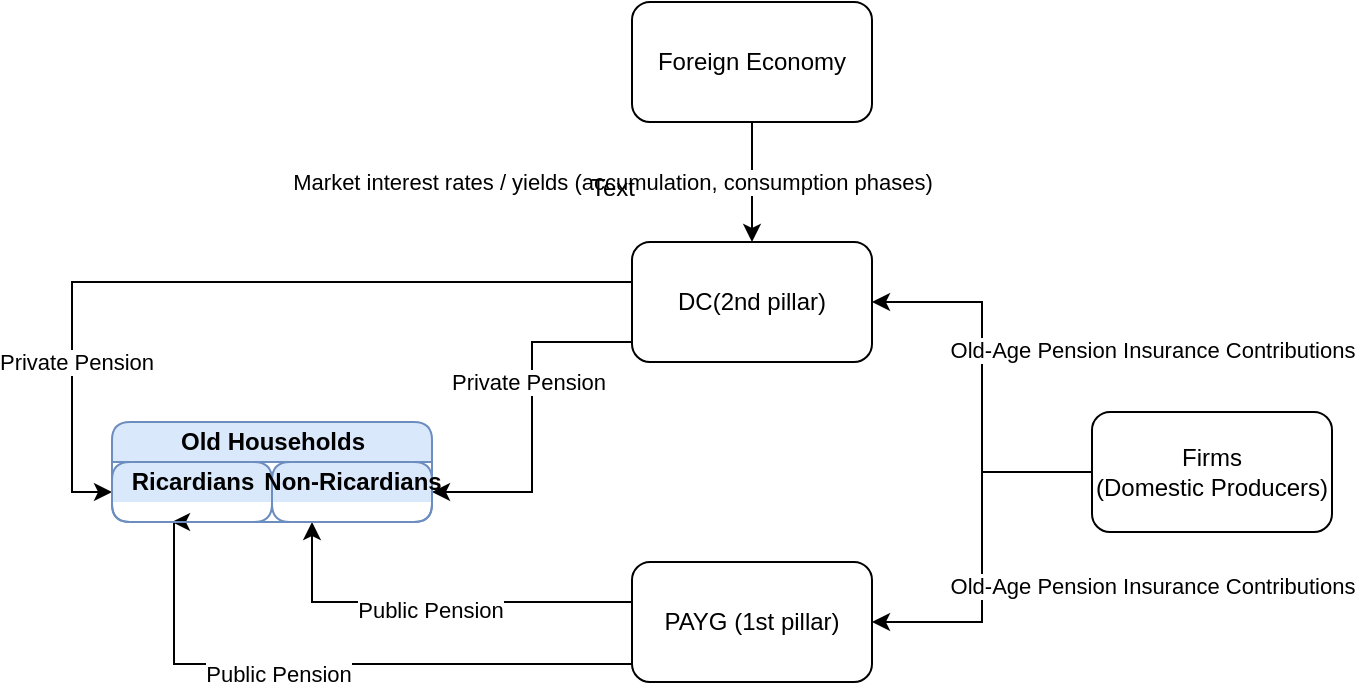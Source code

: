 <mxfile version="21.5.0" type="github">
  <diagram name="Page-1" id="LwMxt5M3QZReajfU4tTn">
    <mxGraphModel dx="1052" dy="542" grid="1" gridSize="10" guides="1" tooltips="1" connect="1" arrows="1" fold="1" page="1" pageScale="1" pageWidth="1100" pageHeight="850" math="0" shadow="0">
      <root>
        <mxCell id="0" />
        <mxCell id="1" parent="0" />
        <mxCell id="EisD5hn6fB4nwtun36Or-17" style="edgeStyle=orthogonalEdgeStyle;rounded=0;orthogonalLoop=1;jettySize=auto;html=1;entryX=0.25;entryY=1;entryDx=0;entryDy=0;" edge="1" parent="1" source="EisD5hn6fB4nwtun36Or-1" target="EisD5hn6fB4nwtun36Or-7">
          <mxGeometry relative="1" as="geometry">
            <Array as="points">
              <mxPoint x="210" y="310" />
            </Array>
          </mxGeometry>
        </mxCell>
        <mxCell id="EisD5hn6fB4nwtun36Or-25" value="Public Pension" style="edgeLabel;html=1;align=center;verticalAlign=middle;resizable=0;points=[];" vertex="1" connectable="0" parent="EisD5hn6fB4nwtun36Or-17">
          <mxGeometry x="0.016" y="4" relative="1" as="geometry">
            <mxPoint as="offset" />
          </mxGeometry>
        </mxCell>
        <mxCell id="EisD5hn6fB4nwtun36Or-20" style="edgeStyle=orthogonalEdgeStyle;rounded=0;orthogonalLoop=1;jettySize=auto;html=1;" edge="1" parent="1">
          <mxGeometry relative="1" as="geometry">
            <mxPoint x="140" y="270" as="targetPoint" />
            <mxPoint x="370" y="340" as="sourcePoint" />
            <Array as="points">
              <mxPoint x="370" y="341" />
              <mxPoint x="141" y="341" />
            </Array>
          </mxGeometry>
        </mxCell>
        <mxCell id="EisD5hn6fB4nwtun36Or-24" value="Public Pension" style="edgeLabel;html=1;align=center;verticalAlign=middle;resizable=0;points=[];" vertex="1" connectable="0" parent="EisD5hn6fB4nwtun36Or-20">
          <mxGeometry x="0.18" y="5" relative="1" as="geometry">
            <mxPoint as="offset" />
          </mxGeometry>
        </mxCell>
        <mxCell id="EisD5hn6fB4nwtun36Or-1" value="PAYG (1st pillar)" style="rounded=1;whiteSpace=wrap;html=1;" vertex="1" parent="1">
          <mxGeometry x="370" y="290" width="120" height="60" as="geometry" />
        </mxCell>
        <mxCell id="EisD5hn6fB4nwtun36Or-18" style="edgeStyle=orthogonalEdgeStyle;rounded=0;orthogonalLoop=1;jettySize=auto;html=1;entryX=1;entryY=0.5;entryDx=0;entryDy=0;" edge="1" parent="1" source="EisD5hn6fB4nwtun36Or-2" target="EisD5hn6fB4nwtun36Or-7">
          <mxGeometry relative="1" as="geometry">
            <Array as="points">
              <mxPoint x="320" y="180" />
              <mxPoint x="320" y="255" />
            </Array>
          </mxGeometry>
        </mxCell>
        <mxCell id="EisD5hn6fB4nwtun36Or-21" value="Private Pension" style="edgeLabel;html=1;align=center;verticalAlign=middle;resizable=0;points=[];" vertex="1" connectable="0" parent="EisD5hn6fB4nwtun36Or-18">
          <mxGeometry x="-0.202" y="-2" relative="1" as="geometry">
            <mxPoint as="offset" />
          </mxGeometry>
        </mxCell>
        <mxCell id="EisD5hn6fB4nwtun36Or-19" style="edgeStyle=orthogonalEdgeStyle;rounded=0;orthogonalLoop=1;jettySize=auto;html=1;entryX=0;entryY=0.5;entryDx=0;entryDy=0;" edge="1" parent="1" source="EisD5hn6fB4nwtun36Or-2" target="EisD5hn6fB4nwtun36Or-6">
          <mxGeometry relative="1" as="geometry">
            <Array as="points">
              <mxPoint x="90" y="150" />
              <mxPoint x="90" y="255" />
            </Array>
          </mxGeometry>
        </mxCell>
        <mxCell id="EisD5hn6fB4nwtun36Or-22" value="Private Pension" style="edgeLabel;html=1;align=center;verticalAlign=middle;resizable=0;points=[];" vertex="1" connectable="0" parent="EisD5hn6fB4nwtun36Or-19">
          <mxGeometry x="0.579" y="2" relative="1" as="geometry">
            <mxPoint as="offset" />
          </mxGeometry>
        </mxCell>
        <mxCell id="EisD5hn6fB4nwtun36Or-2" value="DC(2nd pillar)" style="rounded=1;whiteSpace=wrap;html=1;" vertex="1" parent="1">
          <mxGeometry x="370" y="130" width="120" height="60" as="geometry" />
        </mxCell>
        <mxCell id="EisD5hn6fB4nwtun36Or-8" style="edgeStyle=orthogonalEdgeStyle;rounded=0;orthogonalLoop=1;jettySize=auto;html=1;entryX=1;entryY=0.5;entryDx=0;entryDy=0;" edge="1" parent="1" source="EisD5hn6fB4nwtun36Or-3" target="EisD5hn6fB4nwtun36Or-2">
          <mxGeometry relative="1" as="geometry" />
        </mxCell>
        <mxCell id="EisD5hn6fB4nwtun36Or-10" value="Old-Age Pension Insurance Contributions" style="edgeLabel;html=1;align=center;verticalAlign=middle;resizable=0;points=[];" vertex="1" connectable="0" parent="EisD5hn6fB4nwtun36Or-8">
          <mxGeometry x="0.192" y="2" relative="1" as="geometry">
            <mxPoint x="87" as="offset" />
          </mxGeometry>
        </mxCell>
        <mxCell id="EisD5hn6fB4nwtun36Or-15" style="edgeStyle=orthogonalEdgeStyle;rounded=0;orthogonalLoop=1;jettySize=auto;html=1;entryX=1;entryY=0.5;entryDx=0;entryDy=0;" edge="1" parent="1" source="EisD5hn6fB4nwtun36Or-3" target="EisD5hn6fB4nwtun36Or-1">
          <mxGeometry relative="1" as="geometry">
            <mxPoint x="492" y="310" as="targetPoint" />
          </mxGeometry>
        </mxCell>
        <mxCell id="EisD5hn6fB4nwtun36Or-16" value="Old-Age Pension Insurance Contributions" style="edgeLabel;html=1;align=center;verticalAlign=middle;resizable=0;points=[];" vertex="1" connectable="0" parent="EisD5hn6fB4nwtun36Or-15">
          <mxGeometry x="0.209" y="-3" relative="1" as="geometry">
            <mxPoint x="88" as="offset" />
          </mxGeometry>
        </mxCell>
        <mxCell id="EisD5hn6fB4nwtun36Or-3" value="Firms &lt;br&gt;(Domestic Producers)" style="rounded=1;whiteSpace=wrap;html=1;" vertex="1" parent="1">
          <mxGeometry x="600" y="215" width="120" height="60" as="geometry" />
        </mxCell>
        <mxCell id="EisD5hn6fB4nwtun36Or-5" value="Old Households" style="swimlane;childLayout=stackLayout;resizeParent=1;resizeParentMax=0;startSize=20;html=1;rounded=1;fillColor=#dae8fc;strokeColor=#6c8ebf;" vertex="1" parent="1">
          <mxGeometry x="110" y="220" width="160" height="50" as="geometry" />
        </mxCell>
        <mxCell id="EisD5hn6fB4nwtun36Or-6" value="Ricardians" style="swimlane;startSize=20;html=1;swimlaneLine=0;rounded=1;fillColor=#dae8fc;strokeColor=#6c8ebf;" vertex="1" parent="EisD5hn6fB4nwtun36Or-5">
          <mxGeometry y="20" width="80" height="30" as="geometry" />
        </mxCell>
        <mxCell id="EisD5hn6fB4nwtun36Or-7" value="Non-Ricardians" style="swimlane;startSize=20;html=1;swimlaneLine=0;rounded=1;fillColor=#dae8fc;strokeColor=#6c8ebf;" vertex="1" parent="EisD5hn6fB4nwtun36Or-5">
          <mxGeometry x="80" y="20" width="80" height="30" as="geometry" />
        </mxCell>
        <mxCell id="EisD5hn6fB4nwtun36Or-13" value="Market interest rates / yields (accumulation, consumption phases)" style="edgeStyle=orthogonalEdgeStyle;rounded=0;orthogonalLoop=1;jettySize=auto;html=1;" edge="1" parent="1" source="EisD5hn6fB4nwtun36Or-12" target="EisD5hn6fB4nwtun36Or-2">
          <mxGeometry y="-70" relative="1" as="geometry">
            <Array as="points">
              <mxPoint x="430" y="100" />
              <mxPoint x="430" y="100" />
            </Array>
            <mxPoint as="offset" />
          </mxGeometry>
        </mxCell>
        <mxCell id="EisD5hn6fB4nwtun36Or-12" value="Foreign Economy" style="rounded=1;whiteSpace=wrap;html=1;" vertex="1" parent="1">
          <mxGeometry x="370" y="10" width="120" height="60" as="geometry" />
        </mxCell>
        <mxCell id="EisD5hn6fB4nwtun36Or-14" value="Text" style="text;html=1;align=center;verticalAlign=middle;resizable=0;points=[];autosize=1;strokeColor=none;fillColor=none;" vertex="1" parent="1">
          <mxGeometry x="335" y="88" width="50" height="30" as="geometry" />
        </mxCell>
      </root>
    </mxGraphModel>
  </diagram>
</mxfile>
